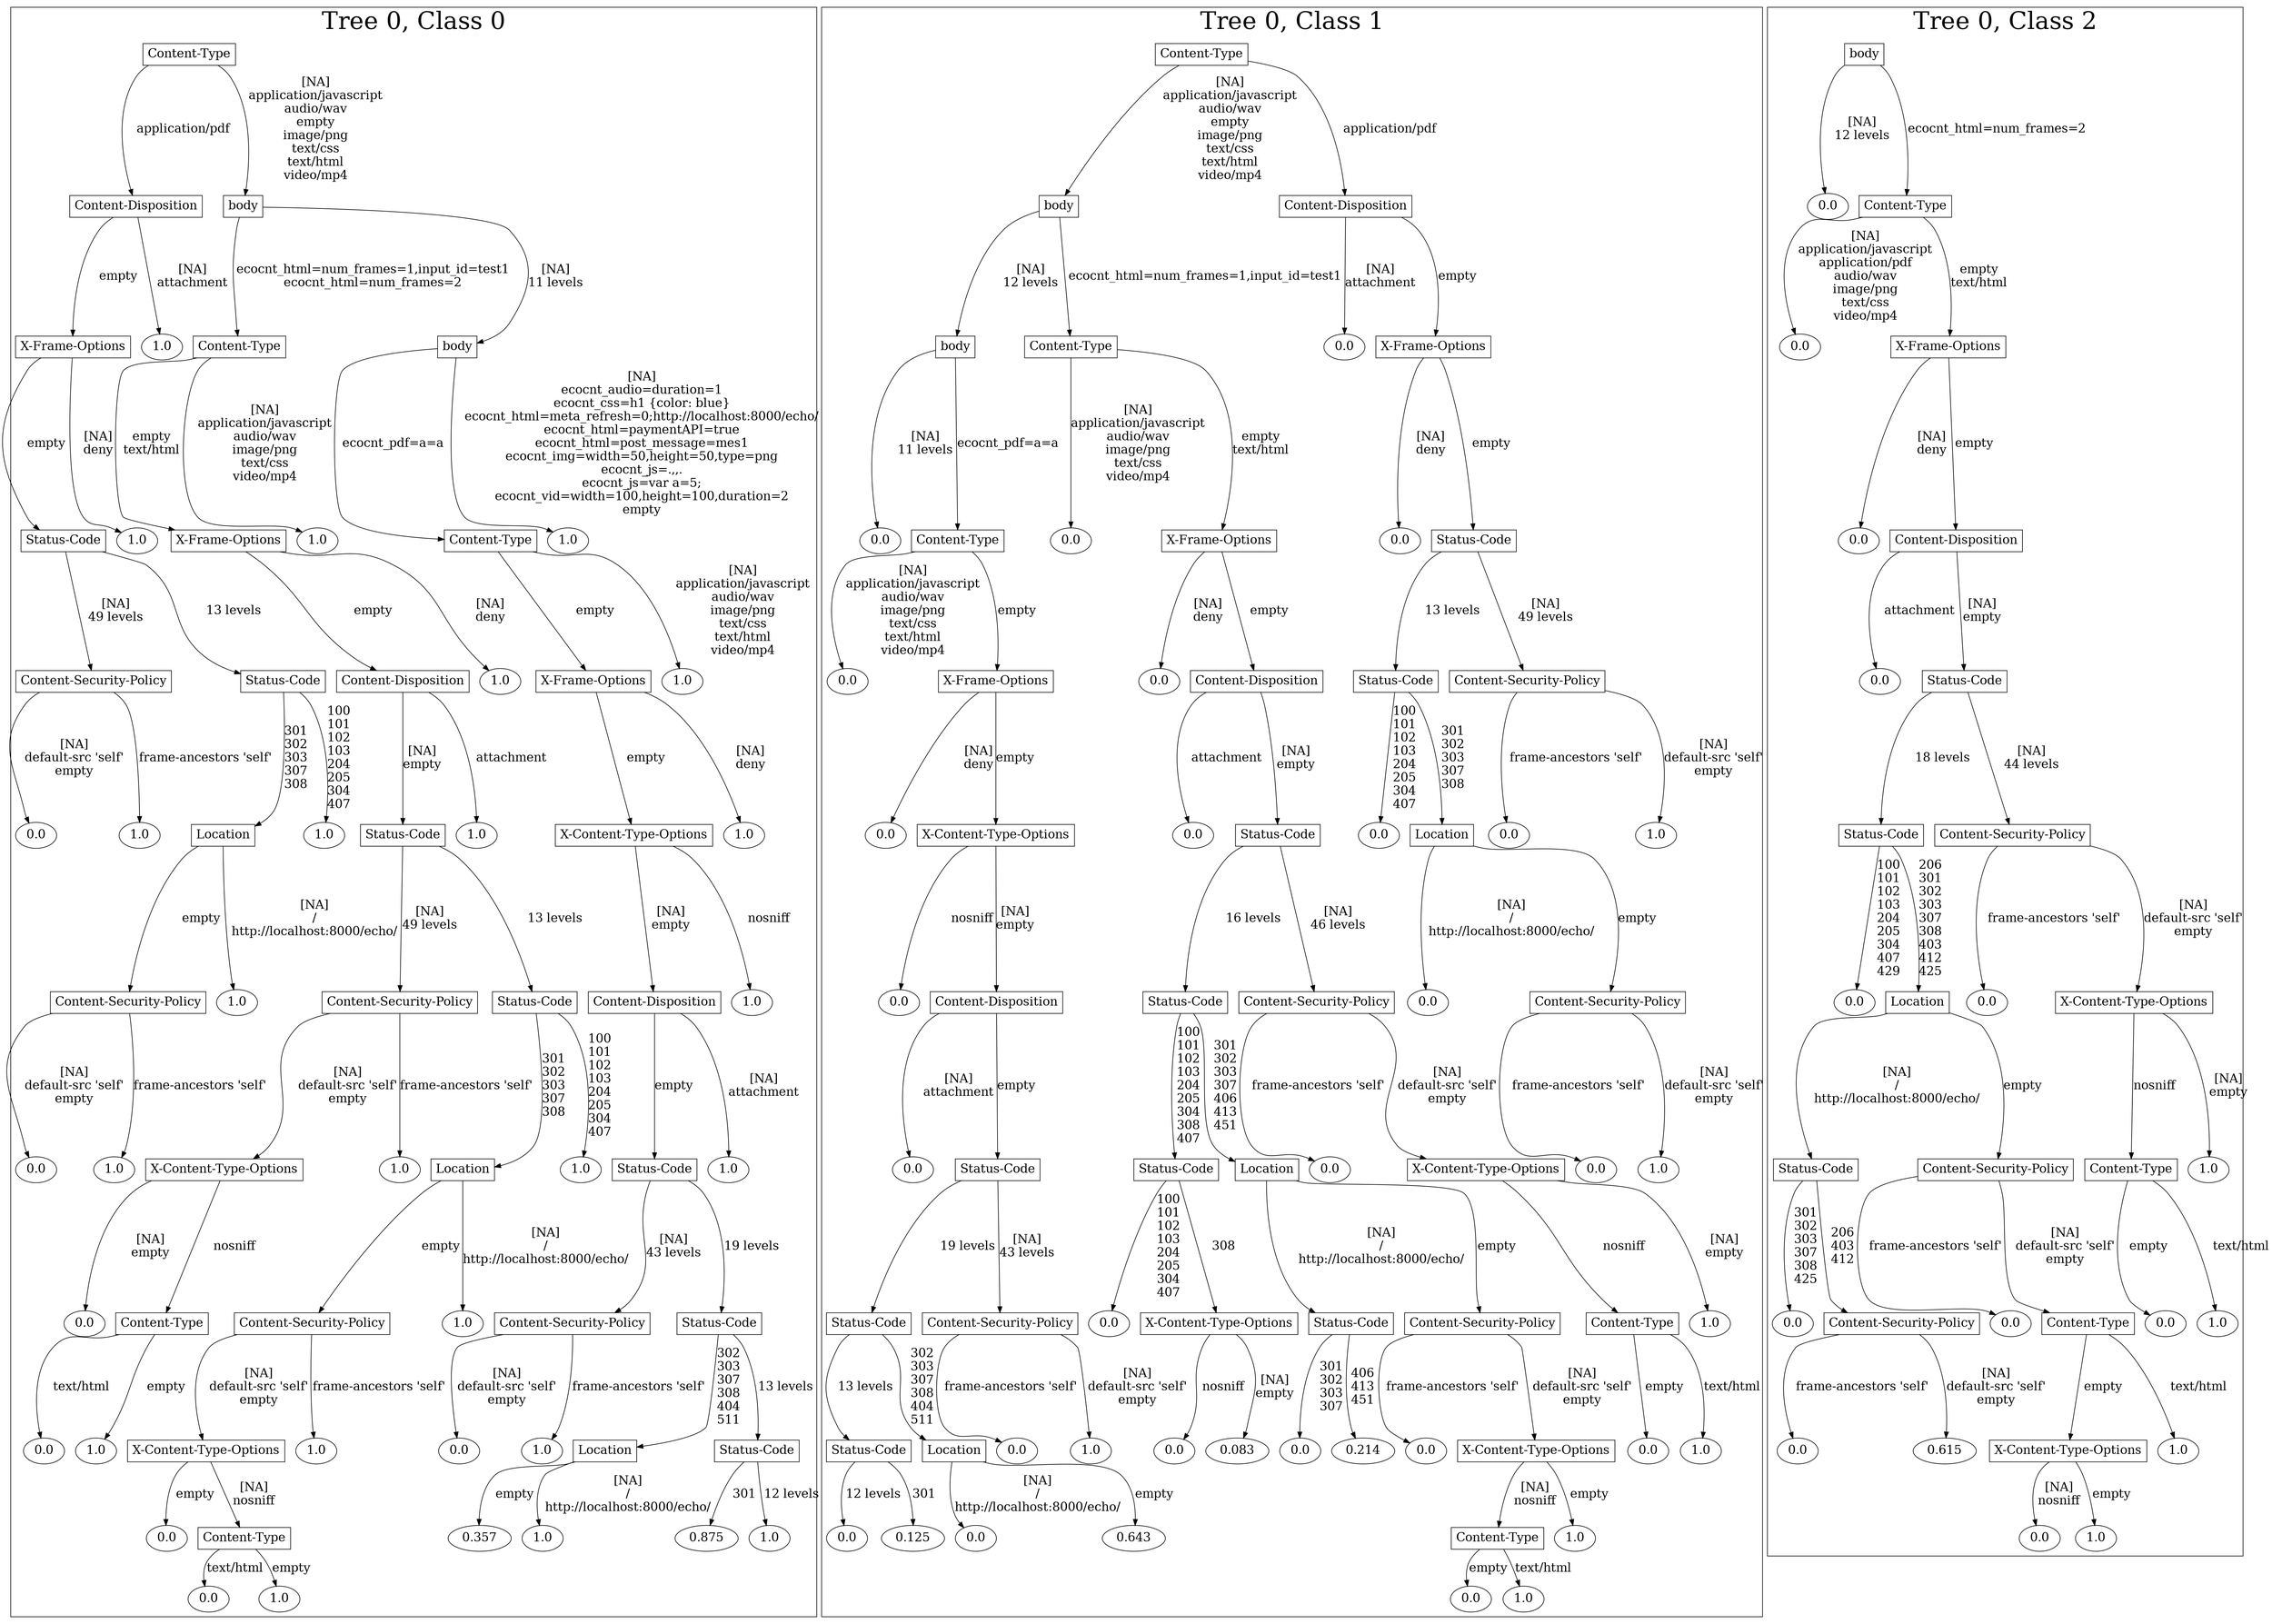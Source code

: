 /*
Generated by:
    http://https://github.com/h2oai/h2o-3/tree/master/h2o-genmodel/src/main/java/hex/genmodel/tools/PrintMojo.java
*/

/*
On a mac:

$ brew install graphviz
$ dot -Tpng file.gv -o file.png
$ open file.png
*/

digraph G {

subgraph cluster_0 {
/* Nodes */

/* Level 0 */
{
"SG_0_Node_0" [shape=box, fontsize=20, label="Content-Type"]
}

/* Level 1 */
{
"SG_0_Node_1" [shape=box, fontsize=20, label="Content-Disposition"]
"SG_0_Node_2" [shape=box, fontsize=20, label="body"]
}

/* Level 2 */
{
"SG_0_Node_3" [shape=box, fontsize=20, label="X-Frame-Options"]
"SG_0_Node_33" [fontsize=20, label="1.0"]
"SG_0_Node_4" [shape=box, fontsize=20, label="Content-Type"]
"SG_0_Node_5" [shape=box, fontsize=20, label="body"]
}

/* Level 3 */
{
"SG_0_Node_6" [shape=box, fontsize=20, label="Status-Code"]
"SG_0_Node_34" [fontsize=20, label="1.0"]
"SG_0_Node_7" [shape=box, fontsize=20, label="X-Frame-Options"]
"SG_0_Node_35" [fontsize=20, label="1.0"]
"SG_0_Node_8" [shape=box, fontsize=20, label="Content-Type"]
"SG_0_Node_36" [fontsize=20, label="1.0"]
}

/* Level 4 */
{
"SG_0_Node_9" [shape=box, fontsize=20, label="Content-Security-Policy"]
"SG_0_Node_10" [shape=box, fontsize=20, label="Status-Code"]
"SG_0_Node_11" [shape=box, fontsize=20, label="Content-Disposition"]
"SG_0_Node_37" [fontsize=20, label="1.0"]
"SG_0_Node_12" [shape=box, fontsize=20, label="X-Frame-Options"]
"SG_0_Node_38" [fontsize=20, label="1.0"]
}

/* Level 5 */
{
"SG_0_Node_39" [fontsize=20, label="0.0"]
"SG_0_Node_40" [fontsize=20, label="1.0"]
"SG_0_Node_13" [shape=box, fontsize=20, label="Location"]
"SG_0_Node_41" [fontsize=20, label="1.0"]
"SG_0_Node_14" [shape=box, fontsize=20, label="Status-Code"]
"SG_0_Node_42" [fontsize=20, label="1.0"]
"SG_0_Node_15" [shape=box, fontsize=20, label="X-Content-Type-Options"]
"SG_0_Node_43" [fontsize=20, label="1.0"]
}

/* Level 6 */
{
"SG_0_Node_16" [shape=box, fontsize=20, label="Content-Security-Policy"]
"SG_0_Node_44" [fontsize=20, label="1.0"]
"SG_0_Node_17" [shape=box, fontsize=20, label="Content-Security-Policy"]
"SG_0_Node_18" [shape=box, fontsize=20, label="Status-Code"]
"SG_0_Node_19" [shape=box, fontsize=20, label="Content-Disposition"]
"SG_0_Node_45" [fontsize=20, label="1.0"]
}

/* Level 7 */
{
"SG_0_Node_46" [fontsize=20, label="0.0"]
"SG_0_Node_47" [fontsize=20, label="1.0"]
"SG_0_Node_20" [shape=box, fontsize=20, label="X-Content-Type-Options"]
"SG_0_Node_48" [fontsize=20, label="1.0"]
"SG_0_Node_21" [shape=box, fontsize=20, label="Location"]
"SG_0_Node_49" [fontsize=20, label="1.0"]
"SG_0_Node_22" [shape=box, fontsize=20, label="Status-Code"]
"SG_0_Node_50" [fontsize=20, label="1.0"]
}

/* Level 8 */
{
"SG_0_Node_51" [fontsize=20, label="0.0"]
"SG_0_Node_23" [shape=box, fontsize=20, label="Content-Type"]
"SG_0_Node_24" [shape=box, fontsize=20, label="Content-Security-Policy"]
"SG_0_Node_52" [fontsize=20, label="1.0"]
"SG_0_Node_25" [shape=box, fontsize=20, label="Content-Security-Policy"]
"SG_0_Node_26" [shape=box, fontsize=20, label="Status-Code"]
}

/* Level 9 */
{
"SG_0_Node_53" [fontsize=20, label="0.0"]
"SG_0_Node_54" [fontsize=20, label="1.0"]
"SG_0_Node_27" [shape=box, fontsize=20, label="X-Content-Type-Options"]
"SG_0_Node_55" [fontsize=20, label="1.0"]
"SG_0_Node_56" [fontsize=20, label="0.0"]
"SG_0_Node_57" [fontsize=20, label="1.0"]
"SG_0_Node_28" [shape=box, fontsize=20, label="Location"]
"SG_0_Node_29" [shape=box, fontsize=20, label="Status-Code"]
}

/* Level 10 */
{
"SG_0_Node_58" [fontsize=20, label="0.0"]
"SG_0_Node_30" [shape=box, fontsize=20, label="Content-Type"]
"SG_0_Node_59" [fontsize=20, label="0.357"]
"SG_0_Node_60" [fontsize=20, label="1.0"]
"SG_0_Node_61" [fontsize=20, label="0.875"]
"SG_0_Node_62" [fontsize=20, label="1.0"]
}

/* Level 11 */
{
"SG_0_Node_63" [fontsize=20, label="0.0"]
"SG_0_Node_64" [fontsize=20, label="1.0"]
}

/* Edges */
"SG_0_Node_0" -> "SG_0_Node_1" [fontsize=20, label="application/pdf
"]
"SG_0_Node_0" -> "SG_0_Node_2" [fontsize=20, label="[NA]
application/javascript
audio/wav
empty
image/png
text/css
text/html
video/mp4
"]
"SG_0_Node_2" -> "SG_0_Node_4" [fontsize=20, label="ecocnt_html=num_frames=1,input_id=test1
ecocnt_html=num_frames=2
"]
"SG_0_Node_2" -> "SG_0_Node_5" [fontsize=20, label="[NA]
11 levels
"]
"SG_0_Node_5" -> "SG_0_Node_8" [fontsize=20, label="ecocnt_pdf=a=a
"]
"SG_0_Node_5" -> "SG_0_Node_36" [fontsize=20, label="[NA]
ecocnt_audio=duration=1
ecocnt_css=h1 {color: blue}
ecocnt_html=meta_refresh=0;http://localhost:8000/echo/
ecocnt_html=paymentAPI=true
ecocnt_html=post_message=mes1
ecocnt_img=width=50,height=50,type=png
ecocnt_js=.,,.
ecocnt_js=var a=5;
ecocnt_vid=width=100,height=100,duration=2
empty
"]
"SG_0_Node_8" -> "SG_0_Node_12" [fontsize=20, label="empty
"]
"SG_0_Node_8" -> "SG_0_Node_38" [fontsize=20, label="[NA]
application/javascript
audio/wav
image/png
text/css
text/html
video/mp4
"]
"SG_0_Node_12" -> "SG_0_Node_15" [fontsize=20, label="empty
"]
"SG_0_Node_12" -> "SG_0_Node_43" [fontsize=20, label="[NA]
deny
"]
"SG_0_Node_15" -> "SG_0_Node_19" [fontsize=20, label="[NA]
empty
"]
"SG_0_Node_15" -> "SG_0_Node_45" [fontsize=20, label="nosniff
"]
"SG_0_Node_19" -> "SG_0_Node_22" [fontsize=20, label="empty
"]
"SG_0_Node_19" -> "SG_0_Node_50" [fontsize=20, label="[NA]
attachment
"]
"SG_0_Node_22" -> "SG_0_Node_25" [fontsize=20, label="[NA]
43 levels
"]
"SG_0_Node_22" -> "SG_0_Node_26" [fontsize=20, label="19 levels
"]
"SG_0_Node_26" -> "SG_0_Node_28" [fontsize=20, label="302
303
307
308
404
511
"]
"SG_0_Node_26" -> "SG_0_Node_29" [fontsize=20, label="13 levels
"]
"SG_0_Node_29" -> "SG_0_Node_61" [fontsize=20, label="301
"]
"SG_0_Node_29" -> "SG_0_Node_62" [fontsize=20, label="12 levels
"]
"SG_0_Node_28" -> "SG_0_Node_59" [fontsize=20, label="empty
"]
"SG_0_Node_28" -> "SG_0_Node_60" [fontsize=20, label="[NA]
/
http://localhost:8000/echo/
"]
"SG_0_Node_25" -> "SG_0_Node_56" [fontsize=20, label="[NA]
default-src 'self'
empty
"]
"SG_0_Node_25" -> "SG_0_Node_57" [fontsize=20, label="frame-ancestors 'self'
"]
"SG_0_Node_4" -> "SG_0_Node_7" [fontsize=20, label="empty
text/html
"]
"SG_0_Node_4" -> "SG_0_Node_35" [fontsize=20, label="[NA]
application/javascript
audio/wav
image/png
text/css
video/mp4
"]
"SG_0_Node_7" -> "SG_0_Node_11" [fontsize=20, label="empty
"]
"SG_0_Node_7" -> "SG_0_Node_37" [fontsize=20, label="[NA]
deny
"]
"SG_0_Node_11" -> "SG_0_Node_14" [fontsize=20, label="[NA]
empty
"]
"SG_0_Node_11" -> "SG_0_Node_42" [fontsize=20, label="attachment
"]
"SG_0_Node_14" -> "SG_0_Node_17" [fontsize=20, label="[NA]
49 levels
"]
"SG_0_Node_14" -> "SG_0_Node_18" [fontsize=20, label="13 levels
"]
"SG_0_Node_18" -> "SG_0_Node_21" [fontsize=20, label="301
302
303
307
308
"]
"SG_0_Node_18" -> "SG_0_Node_49" [fontsize=20, label="100
101
102
103
204
205
304
407
"]
"SG_0_Node_21" -> "SG_0_Node_24" [fontsize=20, label="empty
"]
"SG_0_Node_21" -> "SG_0_Node_52" [fontsize=20, label="[NA]
/
http://localhost:8000/echo/
"]
"SG_0_Node_24" -> "SG_0_Node_27" [fontsize=20, label="[NA]
default-src 'self'
empty
"]
"SG_0_Node_24" -> "SG_0_Node_55" [fontsize=20, label="frame-ancestors 'self'
"]
"SG_0_Node_27" -> "SG_0_Node_58" [fontsize=20, label="empty
"]
"SG_0_Node_27" -> "SG_0_Node_30" [fontsize=20, label="[NA]
nosniff
"]
"SG_0_Node_30" -> "SG_0_Node_63" [fontsize=20, label="text/html
"]
"SG_0_Node_30" -> "SG_0_Node_64" [fontsize=20, label="empty
"]
"SG_0_Node_17" -> "SG_0_Node_20" [fontsize=20, label="[NA]
default-src 'self'
empty
"]
"SG_0_Node_17" -> "SG_0_Node_48" [fontsize=20, label="frame-ancestors 'self'
"]
"SG_0_Node_20" -> "SG_0_Node_51" [fontsize=20, label="[NA]
empty
"]
"SG_0_Node_20" -> "SG_0_Node_23" [fontsize=20, label="nosniff
"]
"SG_0_Node_23" -> "SG_0_Node_53" [fontsize=20, label="text/html
"]
"SG_0_Node_23" -> "SG_0_Node_54" [fontsize=20, label="empty
"]
"SG_0_Node_1" -> "SG_0_Node_3" [fontsize=20, label="empty
"]
"SG_0_Node_1" -> "SG_0_Node_33" [fontsize=20, label="[NA]
attachment
"]
"SG_0_Node_3" -> "SG_0_Node_6" [fontsize=20, label="empty
"]
"SG_0_Node_3" -> "SG_0_Node_34" [fontsize=20, label="[NA]
deny
"]
"SG_0_Node_6" -> "SG_0_Node_9" [fontsize=20, label="[NA]
49 levels
"]
"SG_0_Node_6" -> "SG_0_Node_10" [fontsize=20, label="13 levels
"]
"SG_0_Node_10" -> "SG_0_Node_13" [fontsize=20, label="301
302
303
307
308
"]
"SG_0_Node_10" -> "SG_0_Node_41" [fontsize=20, label="100
101
102
103
204
205
304
407
"]
"SG_0_Node_13" -> "SG_0_Node_16" [fontsize=20, label="empty
"]
"SG_0_Node_13" -> "SG_0_Node_44" [fontsize=20, label="[NA]
/
http://localhost:8000/echo/
"]
"SG_0_Node_16" -> "SG_0_Node_46" [fontsize=20, label="[NA]
default-src 'self'
empty
"]
"SG_0_Node_16" -> "SG_0_Node_47" [fontsize=20, label="frame-ancestors 'self'
"]
"SG_0_Node_9" -> "SG_0_Node_39" [fontsize=20, label="[NA]
default-src 'self'
empty
"]
"SG_0_Node_9" -> "SG_0_Node_40" [fontsize=20, label="frame-ancestors 'self'
"]

fontsize=40
label="Tree 0, Class 0"
}

subgraph cluster_1 {
/* Nodes */

/* Level 0 */
{
"SG_1_Node_0" [shape=box, fontsize=20, label="Content-Type"]
}

/* Level 1 */
{
"SG_1_Node_1" [shape=box, fontsize=20, label="body"]
"SG_1_Node_2" [shape=box, fontsize=20, label="Content-Disposition"]
}

/* Level 2 */
{
"SG_1_Node_3" [shape=box, fontsize=20, label="body"]
"SG_1_Node_4" [shape=box, fontsize=20, label="Content-Type"]
"SG_1_Node_38" [fontsize=20, label="0.0"]
"SG_1_Node_5" [shape=box, fontsize=20, label="X-Frame-Options"]
}

/* Level 3 */
{
"SG_1_Node_39" [fontsize=20, label="0.0"]
"SG_1_Node_6" [shape=box, fontsize=20, label="Content-Type"]
"SG_1_Node_40" [fontsize=20, label="0.0"]
"SG_1_Node_7" [shape=box, fontsize=20, label="X-Frame-Options"]
"SG_1_Node_41" [fontsize=20, label="0.0"]
"SG_1_Node_8" [shape=box, fontsize=20, label="Status-Code"]
}

/* Level 4 */
{
"SG_1_Node_42" [fontsize=20, label="0.0"]
"SG_1_Node_9" [shape=box, fontsize=20, label="X-Frame-Options"]
"SG_1_Node_43" [fontsize=20, label="0.0"]
"SG_1_Node_10" [shape=box, fontsize=20, label="Content-Disposition"]
"SG_1_Node_11" [shape=box, fontsize=20, label="Status-Code"]
"SG_1_Node_12" [shape=box, fontsize=20, label="Content-Security-Policy"]
}

/* Level 5 */
{
"SG_1_Node_44" [fontsize=20, label="0.0"]
"SG_1_Node_13" [shape=box, fontsize=20, label="X-Content-Type-Options"]
"SG_1_Node_45" [fontsize=20, label="0.0"]
"SG_1_Node_14" [shape=box, fontsize=20, label="Status-Code"]
"SG_1_Node_46" [fontsize=20, label="0.0"]
"SG_1_Node_15" [shape=box, fontsize=20, label="Location"]
"SG_1_Node_47" [fontsize=20, label="0.0"]
"SG_1_Node_48" [fontsize=20, label="1.0"]
}

/* Level 6 */
{
"SG_1_Node_49" [fontsize=20, label="0.0"]
"SG_1_Node_16" [shape=box, fontsize=20, label="Content-Disposition"]
"SG_1_Node_17" [shape=box, fontsize=20, label="Status-Code"]
"SG_1_Node_18" [shape=box, fontsize=20, label="Content-Security-Policy"]
"SG_1_Node_50" [fontsize=20, label="0.0"]
"SG_1_Node_19" [shape=box, fontsize=20, label="Content-Security-Policy"]
}

/* Level 7 */
{
"SG_1_Node_51" [fontsize=20, label="0.0"]
"SG_1_Node_20" [shape=box, fontsize=20, label="Status-Code"]
"SG_1_Node_21" [shape=box, fontsize=20, label="Status-Code"]
"SG_1_Node_22" [shape=box, fontsize=20, label="Location"]
"SG_1_Node_52" [fontsize=20, label="0.0"]
"SG_1_Node_23" [shape=box, fontsize=20, label="X-Content-Type-Options"]
"SG_1_Node_53" [fontsize=20, label="0.0"]
"SG_1_Node_54" [fontsize=20, label="1.0"]
}

/* Level 8 */
{
"SG_1_Node_24" [shape=box, fontsize=20, label="Status-Code"]
"SG_1_Node_25" [shape=box, fontsize=20, label="Content-Security-Policy"]
"SG_1_Node_55" [fontsize=20, label="0.0"]
"SG_1_Node_26" [shape=box, fontsize=20, label="X-Content-Type-Options"]
"SG_1_Node_27" [shape=box, fontsize=20, label="Status-Code"]
"SG_1_Node_28" [shape=box, fontsize=20, label="Content-Security-Policy"]
"SG_1_Node_29" [shape=box, fontsize=20, label="Content-Type"]
"SG_1_Node_56" [fontsize=20, label="1.0"]
}

/* Level 9 */
{
"SG_1_Node_30" [shape=box, fontsize=20, label="Status-Code"]
"SG_1_Node_31" [shape=box, fontsize=20, label="Location"]
"SG_1_Node_57" [fontsize=20, label="0.0"]
"SG_1_Node_58" [fontsize=20, label="1.0"]
"SG_1_Node_59" [fontsize=20, label="0.0"]
"SG_1_Node_60" [fontsize=20, label="0.083"]
"SG_1_Node_61" [fontsize=20, label="0.0"]
"SG_1_Node_62" [fontsize=20, label="0.214"]
"SG_1_Node_63" [fontsize=20, label="0.0"]
"SG_1_Node_34" [shape=box, fontsize=20, label="X-Content-Type-Options"]
"SG_1_Node_64" [fontsize=20, label="0.0"]
"SG_1_Node_65" [fontsize=20, label="1.0"]
}

/* Level 10 */
{
"SG_1_Node_66" [fontsize=20, label="0.0"]
"SG_1_Node_67" [fontsize=20, label="0.125"]
"SG_1_Node_68" [fontsize=20, label="0.0"]
"SG_1_Node_69" [fontsize=20, label="0.643"]
"SG_1_Node_37" [shape=box, fontsize=20, label="Content-Type"]
"SG_1_Node_70" [fontsize=20, label="1.0"]
}

/* Level 11 */
{
"SG_1_Node_71" [fontsize=20, label="0.0"]
"SG_1_Node_72" [fontsize=20, label="1.0"]
}

/* Edges */
"SG_1_Node_0" -> "SG_1_Node_1" [fontsize=20, label="[NA]
application/javascript
audio/wav
empty
image/png
text/css
text/html
video/mp4
"]
"SG_1_Node_0" -> "SG_1_Node_2" [fontsize=20, label="application/pdf
"]
"SG_1_Node_2" -> "SG_1_Node_38" [fontsize=20, label="[NA]
attachment
"]
"SG_1_Node_2" -> "SG_1_Node_5" [fontsize=20, label="empty
"]
"SG_1_Node_5" -> "SG_1_Node_41" [fontsize=20, label="[NA]
deny
"]
"SG_1_Node_5" -> "SG_1_Node_8" [fontsize=20, label="empty
"]
"SG_1_Node_8" -> "SG_1_Node_11" [fontsize=20, label="13 levels
"]
"SG_1_Node_8" -> "SG_1_Node_12" [fontsize=20, label="[NA]
49 levels
"]
"SG_1_Node_12" -> "SG_1_Node_47" [fontsize=20, label="frame-ancestors 'self'
"]
"SG_1_Node_12" -> "SG_1_Node_48" [fontsize=20, label="[NA]
default-src 'self'
empty
"]
"SG_1_Node_11" -> "SG_1_Node_46" [fontsize=20, label="100
101
102
103
204
205
304
407
"]
"SG_1_Node_11" -> "SG_1_Node_15" [fontsize=20, label="301
302
303
307
308
"]
"SG_1_Node_15" -> "SG_1_Node_50" [fontsize=20, label="[NA]
/
http://localhost:8000/echo/
"]
"SG_1_Node_15" -> "SG_1_Node_19" [fontsize=20, label="empty
"]
"SG_1_Node_19" -> "SG_1_Node_53" [fontsize=20, label="frame-ancestors 'self'
"]
"SG_1_Node_19" -> "SG_1_Node_54" [fontsize=20, label="[NA]
default-src 'self'
empty
"]
"SG_1_Node_1" -> "SG_1_Node_3" [fontsize=20, label="[NA]
12 levels
"]
"SG_1_Node_1" -> "SG_1_Node_4" [fontsize=20, label="ecocnt_html=num_frames=1,input_id=test1
"]
"SG_1_Node_4" -> "SG_1_Node_40" [fontsize=20, label="[NA]
application/javascript
audio/wav
image/png
text/css
video/mp4
"]
"SG_1_Node_4" -> "SG_1_Node_7" [fontsize=20, label="empty
text/html
"]
"SG_1_Node_7" -> "SG_1_Node_43" [fontsize=20, label="[NA]
deny
"]
"SG_1_Node_7" -> "SG_1_Node_10" [fontsize=20, label="empty
"]
"SG_1_Node_10" -> "SG_1_Node_45" [fontsize=20, label="attachment
"]
"SG_1_Node_10" -> "SG_1_Node_14" [fontsize=20, label="[NA]
empty
"]
"SG_1_Node_14" -> "SG_1_Node_17" [fontsize=20, label="16 levels
"]
"SG_1_Node_14" -> "SG_1_Node_18" [fontsize=20, label="[NA]
46 levels
"]
"SG_1_Node_18" -> "SG_1_Node_52" [fontsize=20, label="frame-ancestors 'self'
"]
"SG_1_Node_18" -> "SG_1_Node_23" [fontsize=20, label="[NA]
default-src 'self'
empty
"]
"SG_1_Node_23" -> "SG_1_Node_29" [fontsize=20, label="nosniff
"]
"SG_1_Node_23" -> "SG_1_Node_56" [fontsize=20, label="[NA]
empty
"]
"SG_1_Node_29" -> "SG_1_Node_64" [fontsize=20, label="empty
"]
"SG_1_Node_29" -> "SG_1_Node_65" [fontsize=20, label="text/html
"]
"SG_1_Node_17" -> "SG_1_Node_21" [fontsize=20, label="100
101
102
103
204
205
304
308
407
"]
"SG_1_Node_17" -> "SG_1_Node_22" [fontsize=20, label="301
302
303
307
406
413
451
"]
"SG_1_Node_22" -> "SG_1_Node_27" [fontsize=20, label="[NA]
/
http://localhost:8000/echo/
"]
"SG_1_Node_22" -> "SG_1_Node_28" [fontsize=20, label="empty
"]
"SG_1_Node_28" -> "SG_1_Node_63" [fontsize=20, label="frame-ancestors 'self'
"]
"SG_1_Node_28" -> "SG_1_Node_34" [fontsize=20, label="[NA]
default-src 'self'
empty
"]
"SG_1_Node_34" -> "SG_1_Node_37" [fontsize=20, label="[NA]
nosniff
"]
"SG_1_Node_34" -> "SG_1_Node_70" [fontsize=20, label="empty
"]
"SG_1_Node_37" -> "SG_1_Node_71" [fontsize=20, label="empty
"]
"SG_1_Node_37" -> "SG_1_Node_72" [fontsize=20, label="text/html
"]
"SG_1_Node_27" -> "SG_1_Node_61" [fontsize=20, label="301
302
303
307
"]
"SG_1_Node_27" -> "SG_1_Node_62" [fontsize=20, label="406
413
451
"]
"SG_1_Node_21" -> "SG_1_Node_55" [fontsize=20, label="100
101
102
103
204
205
304
407
"]
"SG_1_Node_21" -> "SG_1_Node_26" [fontsize=20, label="308
"]
"SG_1_Node_26" -> "SG_1_Node_59" [fontsize=20, label="nosniff
"]
"SG_1_Node_26" -> "SG_1_Node_60" [fontsize=20, label="[NA]
empty
"]
"SG_1_Node_3" -> "SG_1_Node_39" [fontsize=20, label="[NA]
11 levels
"]
"SG_1_Node_3" -> "SG_1_Node_6" [fontsize=20, label="ecocnt_pdf=a=a
"]
"SG_1_Node_6" -> "SG_1_Node_42" [fontsize=20, label="[NA]
application/javascript
audio/wav
image/png
text/css
text/html
video/mp4
"]
"SG_1_Node_6" -> "SG_1_Node_9" [fontsize=20, label="empty
"]
"SG_1_Node_9" -> "SG_1_Node_44" [fontsize=20, label="[NA]
deny
"]
"SG_1_Node_9" -> "SG_1_Node_13" [fontsize=20, label="empty
"]
"SG_1_Node_13" -> "SG_1_Node_49" [fontsize=20, label="nosniff
"]
"SG_1_Node_13" -> "SG_1_Node_16" [fontsize=20, label="[NA]
empty
"]
"SG_1_Node_16" -> "SG_1_Node_51" [fontsize=20, label="[NA]
attachment
"]
"SG_1_Node_16" -> "SG_1_Node_20" [fontsize=20, label="empty
"]
"SG_1_Node_20" -> "SG_1_Node_24" [fontsize=20, label="19 levels
"]
"SG_1_Node_20" -> "SG_1_Node_25" [fontsize=20, label="[NA]
43 levels
"]
"SG_1_Node_25" -> "SG_1_Node_57" [fontsize=20, label="frame-ancestors 'self'
"]
"SG_1_Node_25" -> "SG_1_Node_58" [fontsize=20, label="[NA]
default-src 'self'
empty
"]
"SG_1_Node_24" -> "SG_1_Node_30" [fontsize=20, label="13 levels
"]
"SG_1_Node_24" -> "SG_1_Node_31" [fontsize=20, label="302
303
307
308
404
511
"]
"SG_1_Node_31" -> "SG_1_Node_68" [fontsize=20, label="[NA]
/
http://localhost:8000/echo/
"]
"SG_1_Node_31" -> "SG_1_Node_69" [fontsize=20, label="empty
"]
"SG_1_Node_30" -> "SG_1_Node_66" [fontsize=20, label="12 levels
"]
"SG_1_Node_30" -> "SG_1_Node_67" [fontsize=20, label="301
"]

fontsize=40
label="Tree 0, Class 1"
}

subgraph cluster_2 {
/* Nodes */

/* Level 0 */
{
"SG_2_Node_0" [shape=box, fontsize=20, label="body"]
}

/* Level 1 */
{
"SG_2_Node_16" [fontsize=20, label="0.0"]
"SG_2_Node_1" [shape=box, fontsize=20, label="Content-Type"]
}

/* Level 2 */
{
"SG_2_Node_17" [fontsize=20, label="0.0"]
"SG_2_Node_2" [shape=box, fontsize=20, label="X-Frame-Options"]
}

/* Level 3 */
{
"SG_2_Node_18" [fontsize=20, label="0.0"]
"SG_2_Node_3" [shape=box, fontsize=20, label="Content-Disposition"]
}

/* Level 4 */
{
"SG_2_Node_19" [fontsize=20, label="0.0"]
"SG_2_Node_4" [shape=box, fontsize=20, label="Status-Code"]
}

/* Level 5 */
{
"SG_2_Node_5" [shape=box, fontsize=20, label="Status-Code"]
"SG_2_Node_6" [shape=box, fontsize=20, label="Content-Security-Policy"]
}

/* Level 6 */
{
"SG_2_Node_20" [fontsize=20, label="0.0"]
"SG_2_Node_7" [shape=box, fontsize=20, label="Location"]
"SG_2_Node_21" [fontsize=20, label="0.0"]
"SG_2_Node_8" [shape=box, fontsize=20, label="X-Content-Type-Options"]
}

/* Level 7 */
{
"SG_2_Node_9" [shape=box, fontsize=20, label="Status-Code"]
"SG_2_Node_10" [shape=box, fontsize=20, label="Content-Security-Policy"]
"SG_2_Node_11" [shape=box, fontsize=20, label="Content-Type"]
"SG_2_Node_22" [fontsize=20, label="1.0"]
}

/* Level 8 */
{
"SG_2_Node_23" [fontsize=20, label="0.0"]
"SG_2_Node_12" [shape=box, fontsize=20, label="Content-Security-Policy"]
"SG_2_Node_24" [fontsize=20, label="0.0"]
"SG_2_Node_13" [shape=box, fontsize=20, label="Content-Type"]
"SG_2_Node_25" [fontsize=20, label="0.0"]
"SG_2_Node_26" [fontsize=20, label="1.0"]
}

/* Level 9 */
{
"SG_2_Node_27" [fontsize=20, label="0.0"]
"SG_2_Node_28" [fontsize=20, label="0.615"]
"SG_2_Node_15" [shape=box, fontsize=20, label="X-Content-Type-Options"]
"SG_2_Node_29" [fontsize=20, label="1.0"]
}

/* Level 10 */
{
"SG_2_Node_30" [fontsize=20, label="0.0"]
"SG_2_Node_31" [fontsize=20, label="1.0"]
}

/* Edges */
"SG_2_Node_0" -> "SG_2_Node_16" [fontsize=20, label="[NA]
12 levels
"]
"SG_2_Node_0" -> "SG_2_Node_1" [fontsize=20, label="ecocnt_html=num_frames=2
"]
"SG_2_Node_1" -> "SG_2_Node_17" [fontsize=20, label="[NA]
application/javascript
application/pdf
audio/wav
image/png
text/css
video/mp4
"]
"SG_2_Node_1" -> "SG_2_Node_2" [fontsize=20, label="empty
text/html
"]
"SG_2_Node_2" -> "SG_2_Node_18" [fontsize=20, label="[NA]
deny
"]
"SG_2_Node_2" -> "SG_2_Node_3" [fontsize=20, label="empty
"]
"SG_2_Node_3" -> "SG_2_Node_19" [fontsize=20, label="attachment
"]
"SG_2_Node_3" -> "SG_2_Node_4" [fontsize=20, label="[NA]
empty
"]
"SG_2_Node_4" -> "SG_2_Node_5" [fontsize=20, label="18 levels
"]
"SG_2_Node_4" -> "SG_2_Node_6" [fontsize=20, label="[NA]
44 levels
"]
"SG_2_Node_6" -> "SG_2_Node_21" [fontsize=20, label="frame-ancestors 'self'
"]
"SG_2_Node_6" -> "SG_2_Node_8" [fontsize=20, label="[NA]
default-src 'self'
empty
"]
"SG_2_Node_8" -> "SG_2_Node_11" [fontsize=20, label="nosniff
"]
"SG_2_Node_8" -> "SG_2_Node_22" [fontsize=20, label="[NA]
empty
"]
"SG_2_Node_11" -> "SG_2_Node_25" [fontsize=20, label="empty
"]
"SG_2_Node_11" -> "SG_2_Node_26" [fontsize=20, label="text/html
"]
"SG_2_Node_5" -> "SG_2_Node_20" [fontsize=20, label="100
101
102
103
204
205
304
407
429
"]
"SG_2_Node_5" -> "SG_2_Node_7" [fontsize=20, label="206
301
302
303
307
308
403
412
425
"]
"SG_2_Node_7" -> "SG_2_Node_9" [fontsize=20, label="[NA]
/
http://localhost:8000/echo/
"]
"SG_2_Node_7" -> "SG_2_Node_10" [fontsize=20, label="empty
"]
"SG_2_Node_10" -> "SG_2_Node_24" [fontsize=20, label="frame-ancestors 'self'
"]
"SG_2_Node_10" -> "SG_2_Node_13" [fontsize=20, label="[NA]
default-src 'self'
empty
"]
"SG_2_Node_13" -> "SG_2_Node_15" [fontsize=20, label="empty
"]
"SG_2_Node_13" -> "SG_2_Node_29" [fontsize=20, label="text/html
"]
"SG_2_Node_15" -> "SG_2_Node_30" [fontsize=20, label="[NA]
nosniff
"]
"SG_2_Node_15" -> "SG_2_Node_31" [fontsize=20, label="empty
"]
"SG_2_Node_9" -> "SG_2_Node_23" [fontsize=20, label="301
302
303
307
308
425
"]
"SG_2_Node_9" -> "SG_2_Node_12" [fontsize=20, label="206
403
412
"]
"SG_2_Node_12" -> "SG_2_Node_27" [fontsize=20, label="frame-ancestors 'self'
"]
"SG_2_Node_12" -> "SG_2_Node_28" [fontsize=20, label="[NA]
default-src 'self'
empty
"]

fontsize=40
label="Tree 0, Class 2"
}

}

